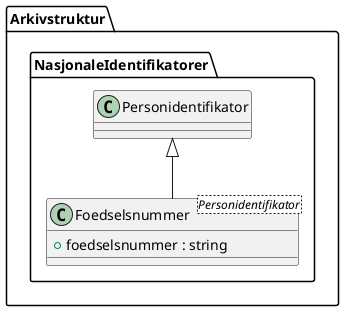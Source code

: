 @startuml
skinparam nodesep 100
class Arkivstruktur.NasjonaleIdentifikatorer.Foedselsnummer <Personidentifikator> {
  +foedselsnummer : string
}
Arkivstruktur.NasjonaleIdentifikatorer.Personidentifikator <|-- Arkivstruktur.NasjonaleIdentifikatorer.Foedselsnummer
@enduml

